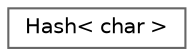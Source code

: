 digraph "Graphical Class Hierarchy"
{
 // LATEX_PDF_SIZE
  bgcolor="transparent";
  edge [fontname=Helvetica,fontsize=10,labelfontname=Helvetica,labelfontsize=10];
  node [fontname=Helvetica,fontsize=10,shape=box,height=0.2,width=0.4];
  rankdir="LR";
  Node0 [id="Node000000",label="Hash\< char \>",height=0.2,width=0.4,color="grey40", fillcolor="white", style="filled",URL="$structFoam_1_1Hash_3_01char_01_4.html",tooltip="Hashing of integral type: char."];
}

